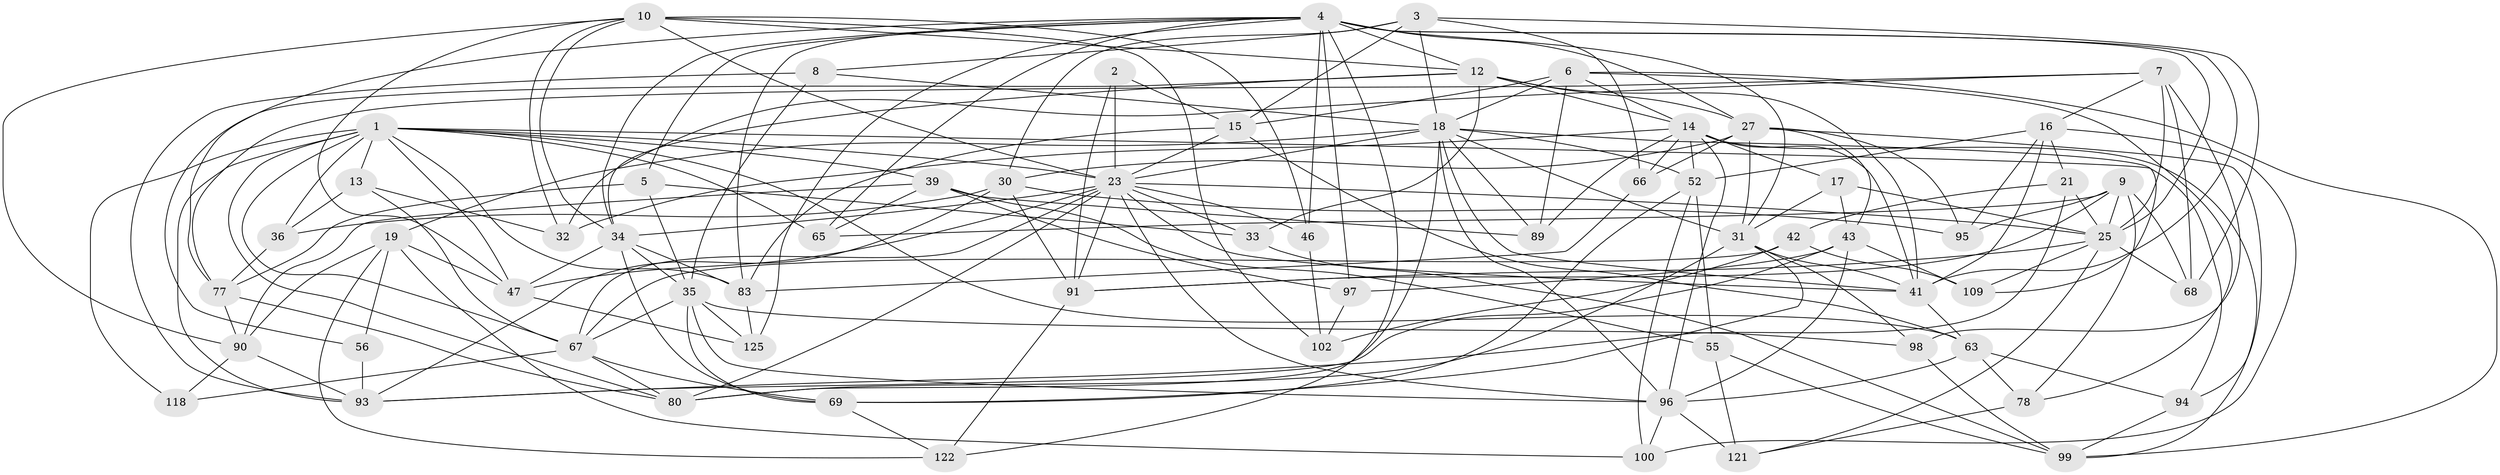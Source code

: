 // original degree distribution, {4: 1.0}
// Generated by graph-tools (version 1.1) at 2025/16/03/09/25 04:16:13]
// undirected, 65 vertices, 193 edges
graph export_dot {
graph [start="1"]
  node [color=gray90,style=filled];
  1 [super="+38+60+29+62"];
  2;
  3 [super="+22"];
  4 [super="+92+40+87"];
  5;
  6 [super="+53"];
  7 [super="+57"];
  8;
  9 [super="+73"];
  10 [super="+72+11"];
  12 [super="+49"];
  13;
  14 [super="+58+115+20"];
  15 [super="+26"];
  16 [super="+37"];
  17;
  18 [super="+24+28"];
  19 [super="+120"];
  21;
  23 [super="+103+84+45"];
  25 [super="+59+130+85"];
  27 [super="+44+51"];
  30 [super="+79"];
  31 [super="+48"];
  32;
  33;
  34 [super="+110+106"];
  35 [super="+88+82"];
  36;
  39 [super="+75"];
  41 [super="+64"];
  42;
  43 [super="+101"];
  46;
  47 [super="+129"];
  52 [super="+111"];
  55;
  56;
  63 [super="+74"];
  65;
  66;
  67 [super="+71"];
  68;
  69 [super="+70"];
  77 [super="+86"];
  78;
  80 [super="+117"];
  83 [super="+127"];
  89;
  90 [super="+112"];
  91 [super="+113"];
  93 [super="+104"];
  94;
  95;
  96 [super="+128+119"];
  97;
  98;
  99 [super="+123"];
  100;
  102;
  109;
  118;
  121;
  122;
  125;
  1 -- 36;
  1 -- 13;
  1 -- 47;
  1 -- 67;
  1 -- 118 [weight=2];
  1 -- 94;
  1 -- 80;
  1 -- 63;
  1 -- 65;
  1 -- 83;
  1 -- 93;
  1 -- 39;
  1 -- 23;
  2 -- 91;
  2 -- 15;
  2 -- 23 [weight=2];
  3 -- 8;
  3 -- 15;
  3 -- 68;
  3 -- 18;
  3 -- 66;
  3 -- 30;
  4 -- 83;
  4 -- 5;
  4 -- 46;
  4 -- 25;
  4 -- 65;
  4 -- 97;
  4 -- 77;
  4 -- 122;
  4 -- 27;
  4 -- 125;
  4 -- 41;
  4 -- 34;
  4 -- 31;
  4 -- 12;
  5 -- 33;
  5 -- 35;
  5 -- 77;
  6 -- 78;
  6 -- 89;
  6 -- 99;
  6 -- 14;
  6 -- 18;
  6 -- 15;
  7 -- 68;
  7 -- 16;
  7 -- 25;
  7 -- 32;
  7 -- 98;
  7 -- 77;
  8 -- 18;
  8 -- 93;
  8 -- 35;
  9 -- 95;
  9 -- 65;
  9 -- 68;
  9 -- 91;
  9 -- 25;
  9 -- 78;
  10 -- 32;
  10 -- 34;
  10 -- 102;
  10 -- 90;
  10 -- 46;
  10 -- 47;
  10 -- 12;
  10 -- 23;
  12 -- 56;
  12 -- 14;
  12 -- 33;
  12 -- 27;
  12 -- 41;
  12 -- 34;
  13 -- 36;
  13 -- 67;
  13 -- 32;
  14 -- 32;
  14 -- 89;
  14 -- 99;
  14 -- 96;
  14 -- 41;
  14 -- 17;
  14 -- 66;
  14 -- 52;
  15 -- 83;
  15 -- 63;
  15 -- 23;
  16 -- 95;
  16 -- 100;
  16 -- 21;
  16 -- 52;
  16 -- 41;
  17 -- 31;
  17 -- 25;
  17 -- 43;
  18 -- 31;
  18 -- 96;
  18 -- 109;
  18 -- 80;
  18 -- 19;
  18 -- 89;
  18 -- 23;
  18 -- 41;
  18 -- 52;
  19 -- 122;
  19 -- 90;
  19 -- 56;
  19 -- 100;
  19 -- 47;
  21 -- 42;
  21 -- 25;
  21 -- 93;
  23 -- 33;
  23 -- 91;
  23 -- 47;
  23 -- 67;
  23 -- 41;
  23 -- 25;
  23 -- 96;
  23 -- 34;
  23 -- 80;
  23 -- 46;
  25 -- 121;
  25 -- 109;
  25 -- 68;
  25 -- 91;
  27 -- 95;
  27 -- 30;
  27 -- 43;
  27 -- 94;
  27 -- 66;
  27 -- 31;
  30 -- 93;
  30 -- 91;
  30 -- 36;
  30 -- 95;
  31 -- 80;
  31 -- 98;
  31 -- 69;
  31 -- 41;
  33 -- 99;
  34 -- 83;
  34 -- 47;
  34 -- 35;
  34 -- 69;
  35 -- 98;
  35 -- 69;
  35 -- 96;
  35 -- 67;
  35 -- 125;
  36 -- 77;
  39 -- 89;
  39 -- 55;
  39 -- 97;
  39 -- 65;
  39 -- 90;
  41 -- 63;
  42 -- 109;
  42 -- 102;
  42 -- 67;
  43 -- 109;
  43 -- 96;
  43 -- 97;
  43 -- 93;
  46 -- 102;
  47 -- 125;
  52 -- 55;
  52 -- 100;
  52 -- 69;
  55 -- 121;
  55 -- 99;
  56 -- 93 [weight=2];
  63 -- 96;
  63 -- 78;
  63 -- 94;
  66 -- 83;
  67 -- 80;
  67 -- 69;
  67 -- 118;
  69 -- 122;
  77 -- 80;
  77 -- 90;
  78 -- 121;
  83 -- 125;
  90 -- 118;
  90 -- 93;
  91 -- 122;
  94 -- 99;
  96 -- 121;
  96 -- 100;
  97 -- 102;
  98 -- 99;
}

